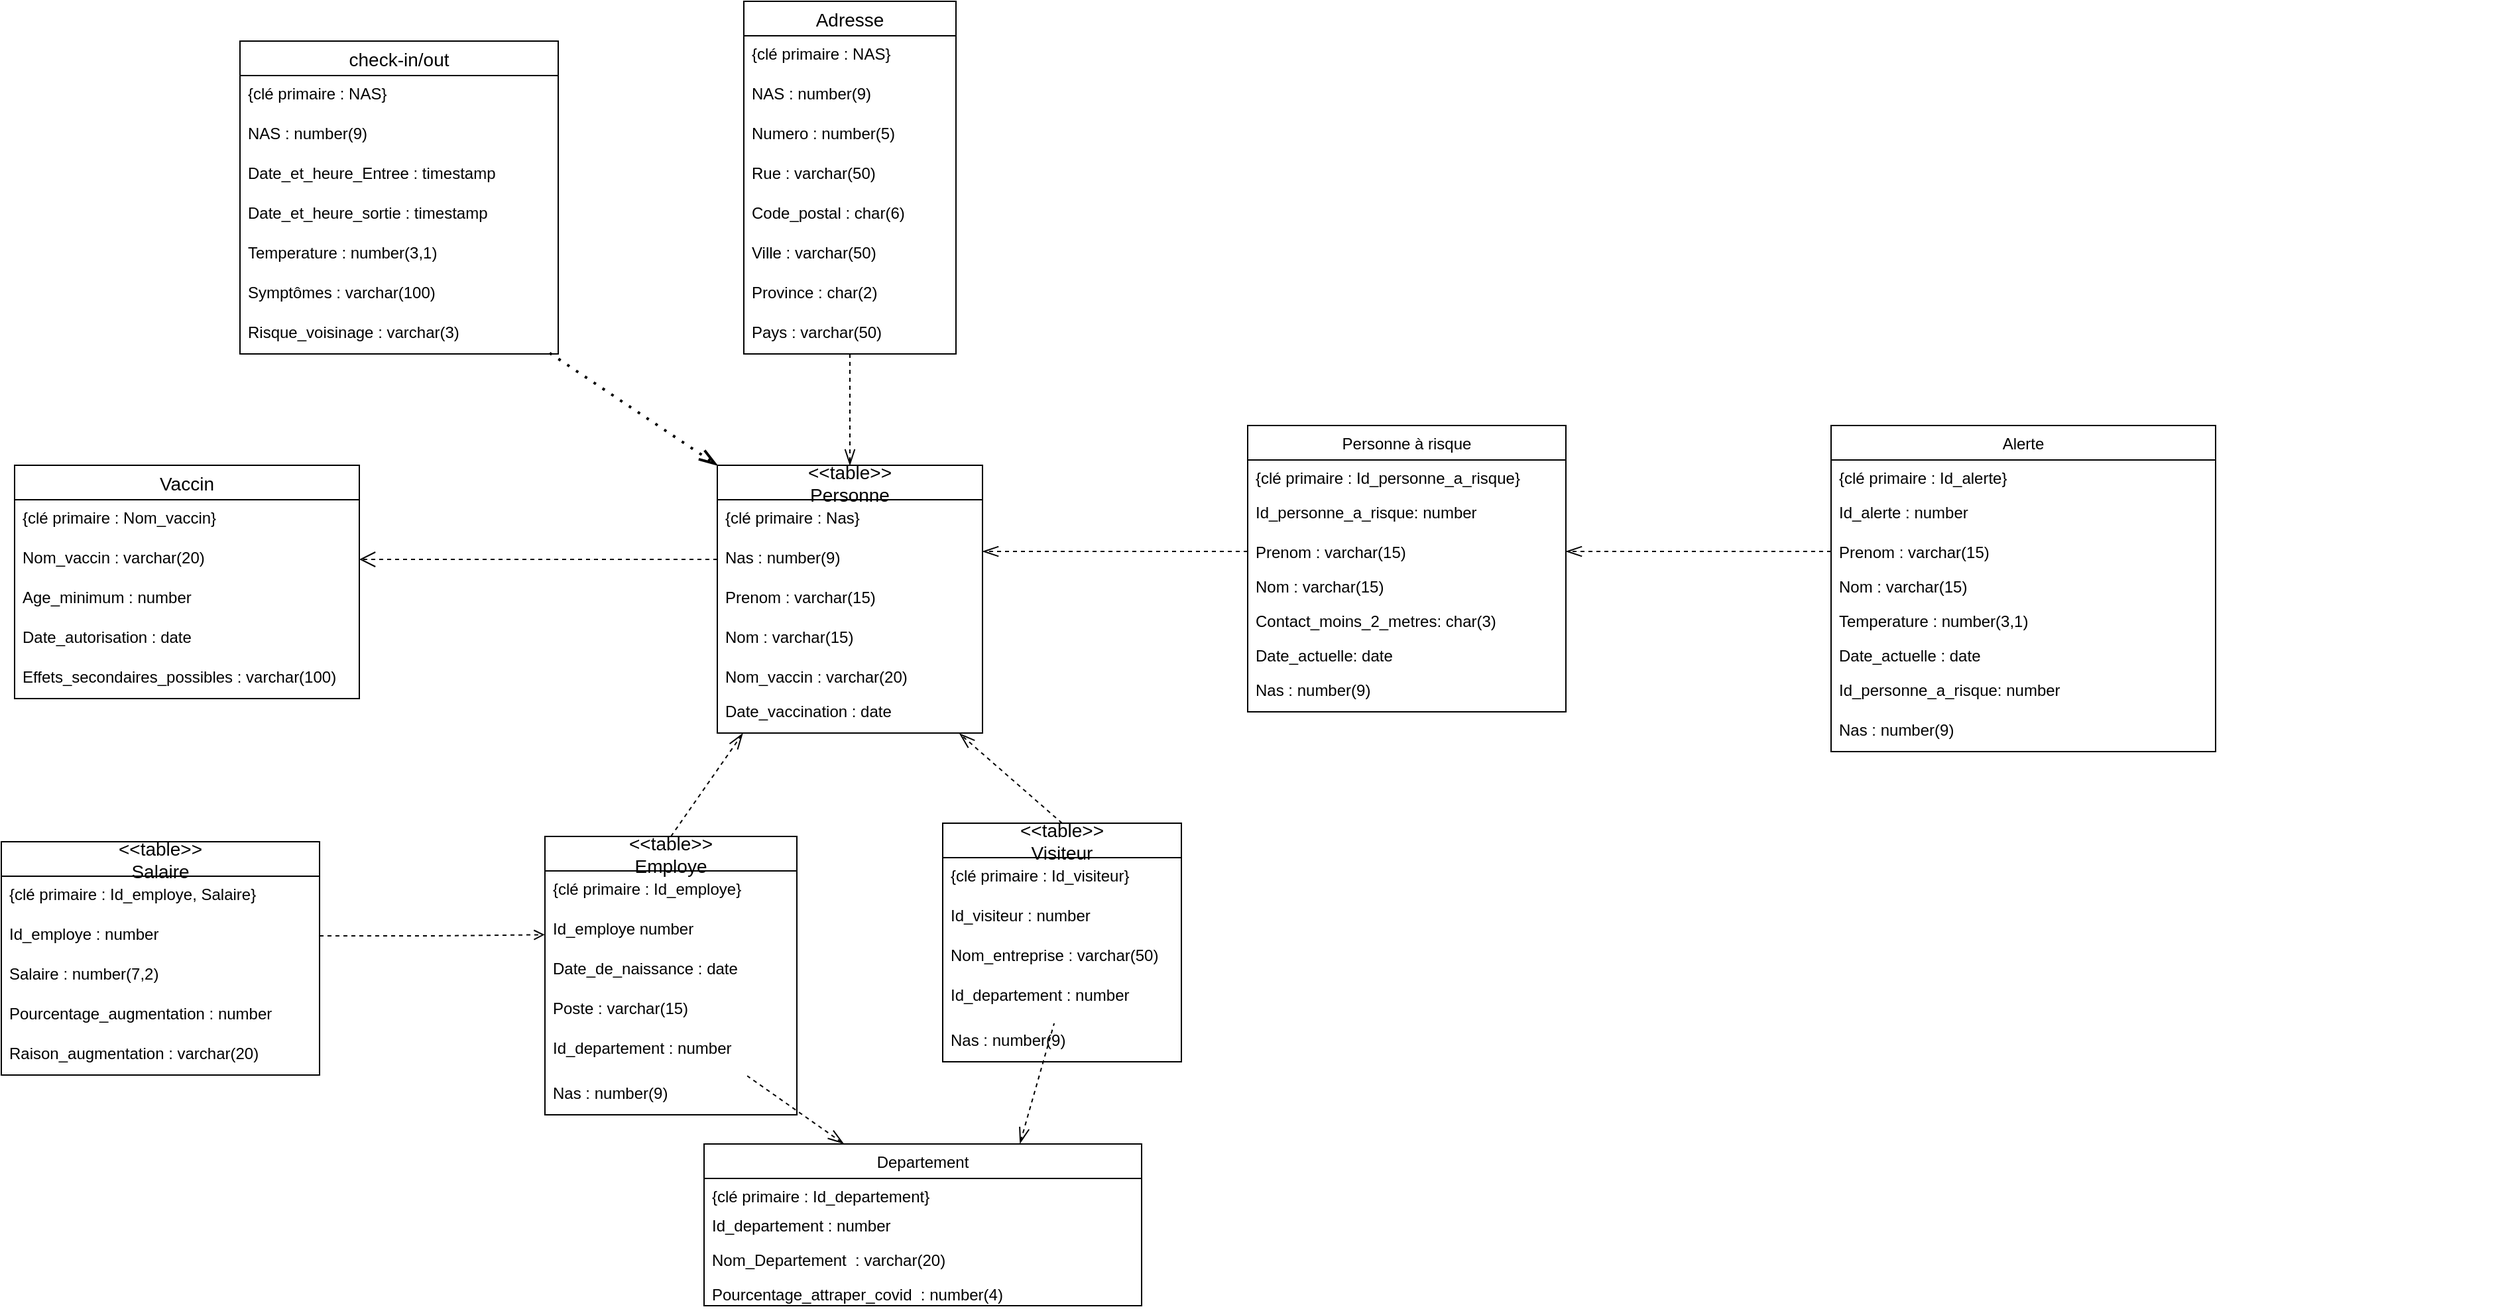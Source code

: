 <mxfile version="12.2.4" pages="1"><diagram id="13Bt-P4dqgrNArjQFNvF" name="Page-1"><mxGraphModel dx="1885" dy="1407" grid="1" gridSize="10" guides="1" tooltips="1" connect="1" arrows="1" fold="1" page="1" pageScale="1" pageWidth="1169" pageHeight="827" math="0" shadow="0"><root><mxCell id="0"/><mxCell id="1" parent="0"/><mxCell id="RjnQmGIeyo0QoKdNLxU8-1" value="Personne à risque" style="swimlane;fontStyle=0;childLayout=stackLayout;horizontal=1;startSize=26;horizontalStack=0;resizeParent=1;resizeParentMax=0;resizeLast=0;collapsible=1;marginBottom=0;" parent="1" vertex="1"><mxGeometry x="860" y="-380" width="240" height="216" as="geometry"/></mxCell><mxCell id="RjnQmGIeyo0QoKdNLxU8-2" value="{clé primaire : Id_personne_a_risque}" style="text;strokeColor=none;fillColor=none;align=left;verticalAlign=top;spacingLeft=4;spacingRight=4;overflow=hidden;rotatable=0;points=[[0,0.5],[1,0.5]];portConstraint=eastwest;fontStyle=0;" parent="RjnQmGIeyo0QoKdNLxU8-1" vertex="1"><mxGeometry y="26" width="240" height="26" as="geometry"/></mxCell><mxCell id="44ieYYPc8RUnGZOCH6iL-25" value="Id_personne_a_risque: number" style="text;strokeColor=none;fillColor=none;spacingLeft=4;spacingRight=4;overflow=hidden;rotatable=0;points=[[0,0.5],[1,0.5]];portConstraint=eastwest;fontSize=12;fontStyle=0" parent="RjnQmGIeyo0QoKdNLxU8-1" vertex="1"><mxGeometry y="52" width="240" height="30" as="geometry"/></mxCell><mxCell id="RjnQmGIeyo0QoKdNLxU8-3" value="Prenom : varchar(15)" style="text;strokeColor=none;fillColor=none;align=left;verticalAlign=top;spacingLeft=4;spacingRight=4;overflow=hidden;rotatable=0;points=[[0,0.5],[1,0.5]];portConstraint=eastwest;" parent="RjnQmGIeyo0QoKdNLxU8-1" vertex="1"><mxGeometry y="82" width="240" height="26" as="geometry"/></mxCell><mxCell id="RjnQmGIeyo0QoKdNLxU8-4" value="Nom : varchar(15)" style="text;strokeColor=none;fillColor=none;align=left;verticalAlign=top;spacingLeft=4;spacingRight=4;overflow=hidden;rotatable=0;points=[[0,0.5],[1,0.5]];portConstraint=eastwest;" parent="RjnQmGIeyo0QoKdNLxU8-1" vertex="1"><mxGeometry y="108" width="240" height="26" as="geometry"/></mxCell><mxCell id="RjnQmGIeyo0QoKdNLxU8-5" value="Contact_moins_2_metres: char(3)" style="text;strokeColor=none;fillColor=none;align=left;verticalAlign=top;spacingLeft=4;spacingRight=4;overflow=hidden;rotatable=0;points=[[0,0.5],[1,0.5]];portConstraint=eastwest;" parent="RjnQmGIeyo0QoKdNLxU8-1" vertex="1"><mxGeometry y="134" width="240" height="26" as="geometry"/></mxCell><mxCell id="RjnQmGIeyo0QoKdNLxU8-6" value="Date_actuelle: date" style="text;strokeColor=none;fillColor=none;align=left;verticalAlign=top;spacingLeft=4;spacingRight=4;overflow=hidden;rotatable=0;points=[[0,0.5],[1,0.5]];portConstraint=eastwest;" parent="RjnQmGIeyo0QoKdNLxU8-1" vertex="1"><mxGeometry y="160" width="240" height="26" as="geometry"/></mxCell><mxCell id="zjRdHAozizqstZHbO9Vi-3" value="Nas : number(9)" style="text;strokeColor=none;fillColor=none;spacingLeft=4;spacingRight=4;overflow=hidden;rotatable=0;points=[[0,0.5],[1,0.5]];portConstraint=eastwest;fontSize=12;fontStyle=0" parent="RjnQmGIeyo0QoKdNLxU8-1" vertex="1"><mxGeometry y="186" width="240" height="30" as="geometry"/></mxCell><mxCell id="RjnQmGIeyo0QoKdNLxU8-9" value="&lt;&lt;table&gt;&gt;&#10;Personne" style="swimlane;fontStyle=0;childLayout=stackLayout;horizontal=1;startSize=26;horizontalStack=0;resizeParent=1;resizeParentMax=0;resizeLast=0;collapsible=1;marginBottom=0;align=center;fontSize=14;labelBackgroundColor=none;swimlaneLine=1;glass=0;shadow=0;" parent="1" vertex="1"><mxGeometry x="460" y="-350" width="200" height="202" as="geometry"><mxRectangle x="480" y="-350" width="100" height="40" as="alternateBounds"/></mxGeometry></mxCell><mxCell id="RjnQmGIeyo0QoKdNLxU8-10" value="{clé primaire : Nas}" style="text;strokeColor=none;fillColor=none;spacingLeft=4;spacingRight=4;overflow=hidden;rotatable=0;points=[[0,0.5],[1,0.5]];portConstraint=eastwest;fontSize=12;fontStyle=0" parent="RjnQmGIeyo0QoKdNLxU8-9" vertex="1"><mxGeometry y="26" width="200" height="30" as="geometry"/></mxCell><mxCell id="RjnQmGIeyo0QoKdNLxU8-112" value="Nas : number(9)" style="text;strokeColor=none;fillColor=none;spacingLeft=4;spacingRight=4;overflow=hidden;rotatable=0;points=[[0,0.5],[1,0.5]];portConstraint=eastwest;fontSize=12;fontStyle=0" parent="RjnQmGIeyo0QoKdNLxU8-9" vertex="1"><mxGeometry y="56" width="200" height="30" as="geometry"/></mxCell><mxCell id="RjnQmGIeyo0QoKdNLxU8-11" value="Prenom : varchar(15)" style="text;strokeColor=none;fillColor=none;spacingLeft=4;spacingRight=4;overflow=hidden;rotatable=0;points=[[0,0.5],[1,0.5]];portConstraint=eastwest;fontSize=12;" parent="RjnQmGIeyo0QoKdNLxU8-9" vertex="1"><mxGeometry y="86" width="200" height="30" as="geometry"/></mxCell><mxCell id="OAPoO-V4D0nekAYcBf3D-3" value="Nom : varchar(15)" style="text;strokeColor=none;fillColor=none;spacingLeft=4;spacingRight=4;overflow=hidden;rotatable=0;points=[[0,0.5],[1,0.5]];portConstraint=eastwest;fontSize=12;" parent="RjnQmGIeyo0QoKdNLxU8-9" vertex="1"><mxGeometry y="116" width="200" height="30" as="geometry"/></mxCell><mxCell id="zjRdHAozizqstZHbO9Vi-4" value="Nom_vaccin : varchar(20)" style="text;strokeColor=none;fillColor=none;spacingLeft=4;spacingRight=4;overflow=hidden;rotatable=0;points=[[0,0.5],[1,0.5]];portConstraint=eastwest;fontSize=12;" parent="RjnQmGIeyo0QoKdNLxU8-9" vertex="1"><mxGeometry y="146" width="200" height="26" as="geometry"/></mxCell><mxCell id="RjnQmGIeyo0QoKdNLxU8-12" value="Date_vaccination : date" style="text;strokeColor=none;fillColor=none;spacingLeft=4;spacingRight=4;overflow=hidden;rotatable=0;points=[[0,0.5],[1,0.5]];portConstraint=eastwest;fontSize=12;" parent="RjnQmGIeyo0QoKdNLxU8-9" vertex="1"><mxGeometry y="172" width="200" height="30" as="geometry"/></mxCell><mxCell id="RjnQmGIeyo0QoKdNLxU8-18" value="&lt;&lt;table&gt;&gt;&#10;Employe" style="swimlane;fontStyle=0;childLayout=stackLayout;horizontal=1;startSize=26;horizontalStack=0;resizeParent=1;resizeParentMax=0;resizeLast=0;collapsible=1;marginBottom=0;align=center;fontSize=14;labelBackgroundColor=none;" parent="1" vertex="1"><mxGeometry x="330" y="-70" width="190" height="210" as="geometry"/></mxCell><mxCell id="RjnQmGIeyo0QoKdNLxU8-19" value="{clé primaire : Id_employe}" style="text;strokeColor=none;fillColor=none;spacingLeft=4;spacingRight=4;overflow=hidden;rotatable=0;points=[[0,0.5],[1,0.5]];portConstraint=eastwest;fontSize=12;fontStyle=0" parent="RjnQmGIeyo0QoKdNLxU8-18" vertex="1"><mxGeometry y="26" width="190" height="30" as="geometry"/></mxCell><mxCell id="RjnQmGIeyo0QoKdNLxU8-114" value="Id_employe number" style="text;strokeColor=none;fillColor=none;spacingLeft=4;spacingRight=4;overflow=hidden;rotatable=0;points=[[0,0.5],[1,0.5]];portConstraint=eastwest;fontSize=12;" parent="RjnQmGIeyo0QoKdNLxU8-18" vertex="1"><mxGeometry y="56" width="190" height="30" as="geometry"/></mxCell><mxCell id="RjnQmGIeyo0QoKdNLxU8-20" value="Date_de_naissance : date" style="text;strokeColor=none;fillColor=none;spacingLeft=4;spacingRight=4;overflow=hidden;rotatable=0;points=[[0,0.5],[1,0.5]];portConstraint=eastwest;fontSize=12;" parent="RjnQmGIeyo0QoKdNLxU8-18" vertex="1"><mxGeometry y="86" width="190" height="30" as="geometry"/></mxCell><mxCell id="RjnQmGIeyo0QoKdNLxU8-21" value="Poste : varchar(15)" style="text;strokeColor=none;fillColor=none;spacingLeft=4;spacingRight=4;overflow=hidden;rotatable=0;points=[[0,0.5],[1,0.5]];portConstraint=eastwest;fontSize=12;" parent="RjnQmGIeyo0QoKdNLxU8-18" vertex="1"><mxGeometry y="116" width="190" height="30" as="geometry"/></mxCell><mxCell id="RjnQmGIeyo0QoKdNLxU8-22" value="Id_departement : number" style="text;strokeColor=none;fillColor=none;spacingLeft=4;spacingRight=4;overflow=hidden;rotatable=0;points=[[0,0.5],[1,0.5]];portConstraint=eastwest;fontSize=12;" parent="RjnQmGIeyo0QoKdNLxU8-18" vertex="1"><mxGeometry y="146" width="190" height="34" as="geometry"/></mxCell><mxCell id="3" value="Nas : number(9)" style="text;strokeColor=none;fillColor=none;spacingLeft=4;spacingRight=4;overflow=hidden;rotatable=0;points=[[0,0.5],[1,0.5]];portConstraint=eastwest;fontSize=12;" vertex="1" parent="RjnQmGIeyo0QoKdNLxU8-18"><mxGeometry y="180" width="190" height="30" as="geometry"/></mxCell><mxCell id="RjnQmGIeyo0QoKdNLxU8-26" value="&lt;&lt;table&gt;&gt;&#10;Visiteur" style="swimlane;fontStyle=0;childLayout=stackLayout;horizontal=1;startSize=26;horizontalStack=0;resizeParent=1;resizeParentMax=0;resizeLast=0;collapsible=1;marginBottom=0;align=center;fontSize=14;labelBackgroundColor=none;" parent="1" vertex="1"><mxGeometry x="630" y="-80" width="180" height="180" as="geometry"/></mxCell><mxCell id="RjnQmGIeyo0QoKdNLxU8-27" value="{clé primaire : Id_visiteur}" style="text;strokeColor=none;fillColor=none;spacingLeft=4;spacingRight=4;overflow=hidden;rotatable=0;points=[[0,0.5],[1,0.5]];portConstraint=eastwest;fontSize=12;fontStyle=0" parent="RjnQmGIeyo0QoKdNLxU8-26" vertex="1"><mxGeometry y="26" width="180" height="30" as="geometry"/></mxCell><mxCell id="RjnQmGIeyo0QoKdNLxU8-117" value="Id_visiteur : number" style="text;strokeColor=none;fillColor=none;spacingLeft=4;spacingRight=4;overflow=hidden;rotatable=0;points=[[0,0.5],[1,0.5]];portConstraint=eastwest;fontSize=12;" parent="RjnQmGIeyo0QoKdNLxU8-26" vertex="1"><mxGeometry y="56" width="180" height="30" as="geometry"/></mxCell><mxCell id="RjnQmGIeyo0QoKdNLxU8-116" value="Nom_entreprise : varchar(50)" style="text;strokeColor=none;fillColor=none;spacingLeft=4;spacingRight=4;overflow=hidden;rotatable=0;points=[[0,0.5],[1,0.5]];portConstraint=eastwest;fontSize=12;" parent="RjnQmGIeyo0QoKdNLxU8-26" vertex="1"><mxGeometry y="86" width="180" height="30" as="geometry"/></mxCell><mxCell id="OAPoO-V4D0nekAYcBf3D-1" value="Id_departement : number" style="text;strokeColor=none;fillColor=none;spacingLeft=4;spacingRight=4;overflow=hidden;rotatable=0;points=[[0,0.5],[1,0.5]];portConstraint=eastwest;fontSize=12;" parent="RjnQmGIeyo0QoKdNLxU8-26" vertex="1"><mxGeometry y="116" width="180" height="34" as="geometry"/></mxCell><mxCell id="2" value="Nas : number(9)" style="text;strokeColor=none;fillColor=none;spacingLeft=4;spacingRight=4;overflow=hidden;rotatable=0;points=[[0,0.5],[1,0.5]];portConstraint=eastwest;fontSize=12;fontStyle=0" vertex="1" parent="RjnQmGIeyo0QoKdNLxU8-26"><mxGeometry y="150" width="180" height="30" as="geometry"/></mxCell><mxCell id="RjnQmGIeyo0QoKdNLxU8-29" value="Departement" style="swimlane;fontStyle=0;childLayout=stackLayout;horizontal=1;startSize=26;horizontalStack=0;resizeParent=1;resizeParentMax=0;resizeLast=0;collapsible=1;marginBottom=0;" parent="1" vertex="1"><mxGeometry x="450" y="162" width="330" height="122" as="geometry"/></mxCell><mxCell id="44ieYYPc8RUnGZOCH6iL-2" value="{clé primaire : Id_departement}" style="text;strokeColor=none;fillColor=none;align=left;verticalAlign=top;spacingLeft=4;spacingRight=4;overflow=hidden;rotatable=0;points=[[0,0.5],[1,0.5]];portConstraint=eastwest;" parent="RjnQmGIeyo0QoKdNLxU8-29" vertex="1"><mxGeometry y="26" width="330" height="22" as="geometry"/></mxCell><mxCell id="RjnQmGIeyo0QoKdNLxU8-30" value="Id_departement : number" style="text;strokeColor=none;fillColor=none;align=left;verticalAlign=top;spacingLeft=4;spacingRight=4;overflow=hidden;rotatable=0;points=[[0,0.5],[1,0.5]];portConstraint=eastwest;fontStyle=0" parent="RjnQmGIeyo0QoKdNLxU8-29" vertex="1"><mxGeometry y="48" width="330" height="26" as="geometry"/></mxCell><mxCell id="RjnQmGIeyo0QoKdNLxU8-31" value="Nom_Departement  : varchar(20)" style="text;strokeColor=none;fillColor=none;align=left;verticalAlign=top;spacingLeft=4;spacingRight=4;overflow=hidden;rotatable=0;points=[[0,0.5],[1,0.5]];portConstraint=eastwest;" parent="RjnQmGIeyo0QoKdNLxU8-29" vertex="1"><mxGeometry y="74" width="330" height="26" as="geometry"/></mxCell><mxCell id="RjnQmGIeyo0QoKdNLxU8-32" value="Pourcentage_attraper_covid  : number(4)" style="text;strokeColor=none;fillColor=none;align=left;verticalAlign=top;spacingLeft=4;spacingRight=4;overflow=hidden;rotatable=0;points=[[0,0.5],[1,0.5]];portConstraint=eastwest;" parent="RjnQmGIeyo0QoKdNLxU8-29" vertex="1"><mxGeometry y="100" width="330" height="22" as="geometry"/></mxCell><mxCell id="RjnQmGIeyo0QoKdNLxU8-42" value="Alerte" style="swimlane;fontStyle=0;childLayout=stackLayout;horizontal=1;startSize=26;horizontalStack=0;resizeParent=1;resizeParentMax=0;resizeLast=0;collapsible=1;marginBottom=0;strokeWidth=1;" parent="1" vertex="1"><mxGeometry x="1300" y="-380" width="290" height="246" as="geometry"/></mxCell><mxCell id="RjnQmGIeyo0QoKdNLxU8-43" value="{clé primaire : Id_alerte}" style="text;strokeColor=none;fillColor=none;align=left;verticalAlign=top;spacingLeft=4;spacingRight=4;overflow=hidden;rotatable=0;points=[[0,0.5],[1,0.5]];portConstraint=eastwest;fontStyle=0;" parent="RjnQmGIeyo0QoKdNLxU8-42" vertex="1"><mxGeometry y="26" width="290" height="26" as="geometry"/></mxCell><mxCell id="44ieYYPc8RUnGZOCH6iL-26" value="Id_alerte : number" style="text;strokeColor=none;fillColor=none;spacingLeft=4;spacingRight=4;overflow=hidden;rotatable=0;points=[[0,0.5],[1,0.5]];portConstraint=eastwest;fontSize=12;fontStyle=0" parent="RjnQmGIeyo0QoKdNLxU8-42" vertex="1"><mxGeometry y="52" width="290" height="30" as="geometry"/></mxCell><mxCell id="RjnQmGIeyo0QoKdNLxU8-44" value="Prenom : varchar(15)" style="text;strokeColor=none;fillColor=none;align=left;verticalAlign=top;spacingLeft=4;spacingRight=4;overflow=hidden;rotatable=0;points=[[0,0.5],[1,0.5]];portConstraint=eastwest;" parent="RjnQmGIeyo0QoKdNLxU8-42" vertex="1"><mxGeometry y="82" width="290" height="26" as="geometry"/></mxCell><mxCell id="RjnQmGIeyo0QoKdNLxU8-45" value="Nom : varchar(15)" style="text;strokeColor=none;fillColor=none;align=left;verticalAlign=top;spacingLeft=4;spacingRight=4;overflow=hidden;rotatable=0;points=[[0,0.5],[1,0.5]];portConstraint=eastwest;" parent="RjnQmGIeyo0QoKdNLxU8-42" vertex="1"><mxGeometry y="108" width="290" height="26" as="geometry"/></mxCell><mxCell id="RjnQmGIeyo0QoKdNLxU8-46" value="Temperature : number(3,1)" style="text;strokeColor=none;fillColor=none;align=left;verticalAlign=top;spacingLeft=4;spacingRight=4;overflow=hidden;rotatable=0;points=[[0,0.5],[1,0.5]];portConstraint=eastwest;" parent="RjnQmGIeyo0QoKdNLxU8-42" vertex="1"><mxGeometry y="134" width="290" height="26" as="geometry"/></mxCell><mxCell id="RjnQmGIeyo0QoKdNLxU8-47" value="Date_actuelle : date" style="text;strokeColor=none;fillColor=none;align=left;verticalAlign=top;spacingLeft=4;spacingRight=4;overflow=hidden;rotatable=0;points=[[0,0.5],[1,0.5]];portConstraint=eastwest;" parent="RjnQmGIeyo0QoKdNLxU8-42" vertex="1"><mxGeometry y="160" width="290" height="26" as="geometry"/></mxCell><mxCell id="zjRdHAozizqstZHbO9Vi-2" value="Id_personne_a_risque: number" style="text;strokeColor=none;fillColor=none;spacingLeft=4;spacingRight=4;overflow=hidden;rotatable=0;points=[[0,0.5],[1,0.5]];portConstraint=eastwest;fontSize=12;fontStyle=0" parent="RjnQmGIeyo0QoKdNLxU8-42" vertex="1"><mxGeometry y="186" width="290" height="30" as="geometry"/></mxCell><mxCell id="zjRdHAozizqstZHbO9Vi-1" value="Nas : number(9)" style="text;strokeColor=none;fillColor=none;spacingLeft=4;spacingRight=4;overflow=hidden;rotatable=0;points=[[0,0.5],[1,0.5]];portConstraint=eastwest;fontSize=12;fontStyle=0" parent="RjnQmGIeyo0QoKdNLxU8-42" vertex="1"><mxGeometry y="216" width="290" height="30" as="geometry"/></mxCell><mxCell id="RjnQmGIeyo0QoKdNLxU8-60" value="Vaccin" style="swimlane;fontStyle=0;childLayout=stackLayout;horizontal=1;startSize=26;horizontalStack=0;resizeParent=1;resizeParentMax=0;resizeLast=0;collapsible=1;marginBottom=0;align=center;fontSize=14;labelBackgroundColor=none;" parent="1" vertex="1"><mxGeometry x="-70" y="-350" width="260" height="176" as="geometry"/></mxCell><mxCell id="RjnQmGIeyo0QoKdNLxU8-61" value="{clé primaire : Nom_vaccin}" style="text;strokeColor=none;fillColor=none;spacingLeft=4;spacingRight=4;overflow=hidden;rotatable=0;points=[[0,0.5],[1,0.5]];portConstraint=eastwest;fontSize=12;fontStyle=0" parent="RjnQmGIeyo0QoKdNLxU8-60" vertex="1"><mxGeometry y="26" width="260" height="30" as="geometry"/></mxCell><mxCell id="RjnQmGIeyo0QoKdNLxU8-122" value="Nom_vaccin : varchar(20)" style="text;strokeColor=none;fillColor=none;spacingLeft=4;spacingRight=4;overflow=hidden;rotatable=0;points=[[0,0.5],[1,0.5]];portConstraint=eastwest;fontSize=12;fontStyle=0" parent="RjnQmGIeyo0QoKdNLxU8-60" vertex="1"><mxGeometry y="56" width="260" height="30" as="geometry"/></mxCell><mxCell id="RjnQmGIeyo0QoKdNLxU8-62" value="Age_minimum : number" style="text;strokeColor=none;fillColor=none;spacingLeft=4;spacingRight=4;overflow=hidden;rotatable=0;points=[[0,0.5],[1,0.5]];portConstraint=eastwest;fontSize=12;" parent="RjnQmGIeyo0QoKdNLxU8-60" vertex="1"><mxGeometry y="86" width="260" height="30" as="geometry"/></mxCell><mxCell id="RjnQmGIeyo0QoKdNLxU8-63" value="Date_autorisation : date" style="text;strokeColor=none;fillColor=none;spacingLeft=4;spacingRight=4;overflow=hidden;rotatable=0;points=[[0,0.5],[1,0.5]];portConstraint=eastwest;fontSize=12;" parent="RjnQmGIeyo0QoKdNLxU8-60" vertex="1"><mxGeometry y="116" width="260" height="30" as="geometry"/></mxCell><mxCell id="RjnQmGIeyo0QoKdNLxU8-64" value="Effets_secondaires_possibles : varchar(100)" style="text;strokeColor=none;fillColor=none;spacingLeft=4;spacingRight=4;overflow=hidden;rotatable=0;points=[[0,0.5],[1,0.5]];portConstraint=eastwest;fontSize=12;" parent="RjnQmGIeyo0QoKdNLxU8-60" vertex="1"><mxGeometry y="146" width="260" height="30" as="geometry"/></mxCell><mxCell id="RjnQmGIeyo0QoKdNLxU8-67" value="&lt;&lt;table&gt;&gt;&#10;Salaire" style="swimlane;fontStyle=0;childLayout=stackLayout;horizontal=1;startSize=26;horizontalStack=0;resizeParent=1;resizeParentMax=0;resizeLast=0;collapsible=1;marginBottom=0;align=center;fontSize=14;strokeWidth=1;" parent="1" vertex="1"><mxGeometry x="-80" y="-66" width="240" height="176" as="geometry"/></mxCell><mxCell id="RjnQmGIeyo0QoKdNLxU8-106" value="{clé primaire : Id_employe, Salaire}" style="text;strokeColor=none;fillColor=none;spacingLeft=4;spacingRight=4;overflow=hidden;rotatable=0;points=[[0,0.5],[1,0.5]];portConstraint=eastwest;fontSize=12;fontStyle=0" parent="RjnQmGIeyo0QoKdNLxU8-67" vertex="1"><mxGeometry y="26" width="240" height="30" as="geometry"/></mxCell><mxCell id="RjnQmGIeyo0QoKdNLxU8-110" value="Id_employe : number" style="text;strokeColor=none;fillColor=none;spacingLeft=4;spacingRight=4;overflow=hidden;rotatable=0;points=[[0,0.5],[1,0.5]];portConstraint=eastwest;fontSize=12;fontStyle=0" parent="RjnQmGIeyo0QoKdNLxU8-67" vertex="1"><mxGeometry y="56" width="240" height="30" as="geometry"/></mxCell><mxCell id="RjnQmGIeyo0QoKdNLxU8-68" value="Salaire : number(7,2)" style="text;strokeColor=none;fillColor=none;spacingLeft=4;spacingRight=4;overflow=hidden;rotatable=0;points=[[0,0.5],[1,0.5]];portConstraint=eastwest;fontSize=12;fontStyle=0" parent="RjnQmGIeyo0QoKdNLxU8-67" vertex="1"><mxGeometry y="86" width="240" height="30" as="geometry"/></mxCell><mxCell id="RjnQmGIeyo0QoKdNLxU8-69" value="Pourcentage_augmentation : number" style="text;strokeColor=none;fillColor=none;spacingLeft=4;spacingRight=4;overflow=hidden;rotatable=0;points=[[0,0.5],[1,0.5]];portConstraint=eastwest;fontSize=12;" parent="RjnQmGIeyo0QoKdNLxU8-67" vertex="1"><mxGeometry y="116" width="240" height="30" as="geometry"/></mxCell><mxCell id="RjnQmGIeyo0QoKdNLxU8-70" value="Raison_augmentation : varchar(20)" style="text;strokeColor=none;fillColor=none;spacingLeft=4;spacingRight=4;overflow=hidden;rotatable=0;points=[[0,0.5],[1,0.5]];portConstraint=eastwest;fontSize=12;" parent="RjnQmGIeyo0QoKdNLxU8-67" vertex="1"><mxGeometry y="146" width="240" height="30" as="geometry"/></mxCell><mxCell id="RjnQmGIeyo0QoKdNLxU8-101" style="edgeStyle=orthogonalEdgeStyle;rounded=0;orthogonalLoop=1;jettySize=auto;html=1;exitX=0.5;exitY=1;exitDx=0;exitDy=0;entryX=0.5;entryY=0;entryDx=0;entryDy=0;endArrow=openThin;endFill=0;targetPerimeterSpacing=0;endSize=10;dashed=1;" parent="1" source="RjnQmGIeyo0QoKdNLxU8-71" target="RjnQmGIeyo0QoKdNLxU8-9" edge="1"><mxGeometry relative="1" as="geometry"/></mxCell><mxCell id="RjnQmGIeyo0QoKdNLxU8-71" value="Adresse" style="swimlane;fontStyle=0;childLayout=stackLayout;horizontal=1;startSize=26;horizontalStack=0;resizeParent=1;resizeParentMax=0;resizeLast=0;collapsible=1;marginBottom=0;align=center;fontSize=14;strokeWidth=1;" parent="1" vertex="1"><mxGeometry x="480" y="-700" width="160" height="266" as="geometry"/></mxCell><mxCell id="RjnQmGIeyo0QoKdNLxU8-102" value="{clé primaire : NAS}" style="text;strokeColor=none;fillColor=none;spacingLeft=4;spacingRight=4;overflow=hidden;rotatable=0;points=[[0,0.5],[1,0.5]];portConstraint=eastwest;fontSize=12;" parent="RjnQmGIeyo0QoKdNLxU8-71" vertex="1"><mxGeometry y="26" width="160" height="30" as="geometry"/></mxCell><mxCell id="RjnQmGIeyo0QoKdNLxU8-103" value="NAS : number(9)" style="text;strokeColor=none;fillColor=none;spacingLeft=4;spacingRight=4;overflow=hidden;rotatable=0;points=[[0,0.5],[1,0.5]];portConstraint=eastwest;fontSize=12;" parent="RjnQmGIeyo0QoKdNLxU8-71" vertex="1"><mxGeometry y="56" width="160" height="30" as="geometry"/></mxCell><mxCell id="RjnQmGIeyo0QoKdNLxU8-72" value="Numero : number(5)" style="text;strokeColor=none;fillColor=none;spacingLeft=4;spacingRight=4;overflow=hidden;rotatable=0;points=[[0,0.5],[1,0.5]];portConstraint=eastwest;fontSize=12;" parent="RjnQmGIeyo0QoKdNLxU8-71" vertex="1"><mxGeometry y="86" width="160" height="30" as="geometry"/></mxCell><mxCell id="RjnQmGIeyo0QoKdNLxU8-73" value="Rue : varchar(50)" style="text;strokeColor=none;fillColor=none;spacingLeft=4;spacingRight=4;overflow=hidden;rotatable=0;points=[[0,0.5],[1,0.5]];portConstraint=eastwest;fontSize=12;" parent="RjnQmGIeyo0QoKdNLxU8-71" vertex="1"><mxGeometry y="116" width="160" height="30" as="geometry"/></mxCell><mxCell id="RjnQmGIeyo0QoKdNLxU8-74" value="Code_postal : char(6)" style="text;strokeColor=none;fillColor=none;spacingLeft=4;spacingRight=4;overflow=hidden;rotatable=0;points=[[0,0.5],[1,0.5]];portConstraint=eastwest;fontSize=12;" parent="RjnQmGIeyo0QoKdNLxU8-71" vertex="1"><mxGeometry y="146" width="160" height="30" as="geometry"/></mxCell><mxCell id="RjnQmGIeyo0QoKdNLxU8-75" value="Ville : varchar(50)" style="text;strokeColor=none;fillColor=none;spacingLeft=4;spacingRight=4;overflow=hidden;rotatable=0;points=[[0,0.5],[1,0.5]];portConstraint=eastwest;fontSize=12;" parent="RjnQmGIeyo0QoKdNLxU8-71" vertex="1"><mxGeometry y="176" width="160" height="30" as="geometry"/></mxCell><mxCell id="RjnQmGIeyo0QoKdNLxU8-76" value="Province : char(2)" style="text;strokeColor=none;fillColor=none;spacingLeft=4;spacingRight=4;overflow=hidden;rotatable=0;points=[[0,0.5],[1,0.5]];portConstraint=eastwest;fontSize=12;" parent="RjnQmGIeyo0QoKdNLxU8-71" vertex="1"><mxGeometry y="206" width="160" height="30" as="geometry"/></mxCell><mxCell id="RjnQmGIeyo0QoKdNLxU8-77" value="Pays : varchar(50)" style="text;strokeColor=none;fillColor=none;spacingLeft=4;spacingRight=4;overflow=hidden;rotatable=0;points=[[0,0.5],[1,0.5]];portConstraint=eastwest;fontSize=12;" parent="RjnQmGIeyo0QoKdNLxU8-71" vertex="1"><mxGeometry y="236" width="160" height="30" as="geometry"/></mxCell><mxCell id="RjnQmGIeyo0QoKdNLxU8-94" style="edgeStyle=orthogonalEdgeStyle;rounded=0;orthogonalLoop=1;jettySize=auto;html=1;exitX=0.5;exitY=1;exitDx=0;exitDy=0;startArrow=classic;startFill=1;endArrow=none;endFill=0;" parent="1" edge="1"><mxGeometry relative="1" as="geometry"><mxPoint x="1795" y="-143" as="sourcePoint"/><mxPoint x="1795" y="-143" as="targetPoint"/></mxGeometry></mxCell><mxCell id="RjnQmGIeyo0QoKdNLxU8-95" value="" style="endArrow=openThin;html=1;entryX=0.096;entryY=1.01;entryDx=0;entryDy=0;entryPerimeter=0;exitX=0.5;exitY=0;exitDx=0;exitDy=0;endFill=0;endSize=10;dashed=1;" parent="1" source="RjnQmGIeyo0QoKdNLxU8-18" target="RjnQmGIeyo0QoKdNLxU8-12" edge="1"><mxGeometry width="50" height="50" relative="1" as="geometry"><mxPoint x="480" y="-10" as="sourcePoint"/><mxPoint x="530" y="-60" as="targetPoint"/></mxGeometry></mxCell><mxCell id="RjnQmGIeyo0QoKdNLxU8-97" value="" style="endArrow=openThin;html=1;entryX=0.913;entryY=1.012;entryDx=0;entryDy=0;entryPerimeter=0;exitX=0.5;exitY=0;exitDx=0;exitDy=0;endFill=0;endSize=10;dashed=1;" parent="1" source="RjnQmGIeyo0QoKdNLxU8-26" target="RjnQmGIeyo0QoKdNLxU8-12" edge="1"><mxGeometry width="50" height="50" relative="1" as="geometry"><mxPoint x="500" y="-90" as="sourcePoint"/><mxPoint x="550" y="-140" as="targetPoint"/></mxGeometry></mxCell><mxCell id="RjnQmGIeyo0QoKdNLxU8-119" style="edgeStyle=orthogonalEdgeStyle;rounded=0;jumpSize=17;orthogonalLoop=1;jettySize=auto;html=1;entryX=1;entryY=0.3;entryDx=0;entryDy=0;entryPerimeter=0;dashed=1;startArrow=none;startFill=0;endArrow=openThin;endFill=0;endSize=10;targetPerimeterSpacing=0;" parent="1" source="RjnQmGIeyo0QoKdNLxU8-3" target="RjnQmGIeyo0QoKdNLxU8-112" edge="1"><mxGeometry relative="1" as="geometry"/></mxCell><mxCell id="RjnQmGIeyo0QoKdNLxU8-120" style="edgeStyle=orthogonalEdgeStyle;rounded=0;jumpSize=17;orthogonalLoop=1;jettySize=auto;html=1;entryX=1;entryY=0.5;entryDx=0;entryDy=0;dashed=1;startArrow=none;startFill=0;endArrow=openThin;endFill=0;endSize=10;targetPerimeterSpacing=0;" parent="1" source="RjnQmGIeyo0QoKdNLxU8-44" target="RjnQmGIeyo0QoKdNLxU8-3" edge="1"><mxGeometry relative="1" as="geometry"/></mxCell><mxCell id="RjnQmGIeyo0QoKdNLxU8-123" style="edgeStyle=orthogonalEdgeStyle;rounded=0;jumpSize=17;orthogonalLoop=1;jettySize=auto;html=1;exitX=0;exitY=0.5;exitDx=0;exitDy=0;entryX=1;entryY=0.5;entryDx=0;entryDy=0;dashed=1;fontColor=#000000;startArrow=none;startFill=0;endArrow=open;endFill=0;endSize=10;targetPerimeterSpacing=0;startSize=10;" parent="1" source="RjnQmGIeyo0QoKdNLxU8-112" target="RjnQmGIeyo0QoKdNLxU8-122" edge="1"><mxGeometry relative="1" as="geometry"/></mxCell><mxCell id="44ieYYPc8RUnGZOCH6iL-5" value="" style="endArrow=none;html=1;entryX=0.803;entryY=1.019;entryDx=0;entryDy=0;entryPerimeter=0;exitX=0.319;exitY=-0.002;exitDx=0;exitDy=0;endFill=0;endSize=10;dashed=1;exitPerimeter=0;startArrow=openThin;startFill=0;startSize=10;" parent="1" source="RjnQmGIeyo0QoKdNLxU8-29" target="RjnQmGIeyo0QoKdNLxU8-22" edge="1"><mxGeometry width="50" height="50" relative="1" as="geometry"><mxPoint x="580" y="93.7" as="sourcePoint"/><mxPoint x="660.36" y="50.0" as="targetPoint"/></mxGeometry></mxCell><mxCell id="44ieYYPc8RUnGZOCH6iL-6" value="" style="endArrow=none;html=1;endFill=0;endSize=10;dashed=1;exitX=0.722;exitY=-0.003;exitDx=0;exitDy=0;exitPerimeter=0;entryX=0.467;entryY=1.029;entryDx=0;entryDy=0;entryPerimeter=0;startArrow=openThin;startFill=0;startSize=10;" parent="1" source="RjnQmGIeyo0QoKdNLxU8-29" target="OAPoO-V4D0nekAYcBf3D-1" edge="1"><mxGeometry width="50" height="50" relative="1" as="geometry"><mxPoint x="640" y="150" as="sourcePoint"/><mxPoint x="730" y="-10" as="targetPoint"/></mxGeometry></mxCell><mxCell id="44ieYYPc8RUnGZOCH6iL-11" value="check-in/out" style="swimlane;fontStyle=0;childLayout=stackLayout;horizontal=1;startSize=26;horizontalStack=0;resizeParent=1;resizeParentMax=0;resizeLast=0;collapsible=1;marginBottom=0;align=center;fontSize=14;labelBackgroundColor=#FFFFFF;" parent="1" vertex="1"><mxGeometry x="100" y="-670" width="240" height="236" as="geometry"/></mxCell><mxCell id="44ieYYPc8RUnGZOCH6iL-18" value="{clé primaire : NAS}" style="text;strokeColor=none;fillColor=none;spacingLeft=4;spacingRight=4;overflow=hidden;rotatable=0;points=[[0,0.5],[1,0.5]];portConstraint=eastwest;fontSize=12;fontStyle=0" parent="44ieYYPc8RUnGZOCH6iL-11" vertex="1"><mxGeometry y="26" width="240" height="30" as="geometry"/></mxCell><mxCell id="44ieYYPc8RUnGZOCH6iL-22" value="NAS : number(9)" style="text;strokeColor=none;fillColor=none;spacingLeft=4;spacingRight=4;overflow=hidden;rotatable=0;points=[[0,0.5],[1,0.5]];portConstraint=eastwest;fontSize=12;" parent="44ieYYPc8RUnGZOCH6iL-11" vertex="1"><mxGeometry y="56" width="240" height="30" as="geometry"/></mxCell><mxCell id="44ieYYPc8RUnGZOCH6iL-12" value="Date_et_heure_Entree : timestamp" style="text;strokeColor=none;fillColor=none;spacingLeft=4;spacingRight=4;overflow=hidden;rotatable=0;points=[[0,0.5],[1,0.5]];portConstraint=eastwest;fontSize=12;" parent="44ieYYPc8RUnGZOCH6iL-11" vertex="1"><mxGeometry y="86" width="240" height="30" as="geometry"/></mxCell><mxCell id="44ieYYPc8RUnGZOCH6iL-13" value="Date_et_heure_sortie : timestamp" style="text;strokeColor=none;fillColor=none;spacingLeft=4;spacingRight=4;overflow=hidden;rotatable=0;points=[[0,0.5],[1,0.5]];portConstraint=eastwest;fontSize=12;" parent="44ieYYPc8RUnGZOCH6iL-11" vertex="1"><mxGeometry y="116" width="240" height="30" as="geometry"/></mxCell><mxCell id="44ieYYPc8RUnGZOCH6iL-14" value="Temperature : number(3,1)" style="text;strokeColor=none;fillColor=none;spacingLeft=4;spacingRight=4;overflow=hidden;rotatable=0;points=[[0,0.5],[1,0.5]];portConstraint=eastwest;fontSize=12;" parent="44ieYYPc8RUnGZOCH6iL-11" vertex="1"><mxGeometry y="146" width="240" height="30" as="geometry"/></mxCell><mxCell id="44ieYYPc8RUnGZOCH6iL-15" value="Symptômes : varchar(100)" style="text;strokeColor=none;fillColor=none;spacingLeft=4;spacingRight=4;overflow=hidden;rotatable=0;points=[[0,0.5],[1,0.5]];portConstraint=eastwest;fontSize=12;" parent="44ieYYPc8RUnGZOCH6iL-11" vertex="1"><mxGeometry y="176" width="240" height="30" as="geometry"/></mxCell><mxCell id="44ieYYPc8RUnGZOCH6iL-16" value="Risque_voisinage : varchar(3)" style="text;strokeColor=none;fillColor=none;spacingLeft=4;spacingRight=4;overflow=hidden;rotatable=0;points=[[0,0.5],[1,0.5]];portConstraint=eastwest;fontSize=12;" parent="44ieYYPc8RUnGZOCH6iL-11" vertex="1"><mxGeometry y="206" width="240" height="30" as="geometry"/></mxCell><mxCell id="44ieYYPc8RUnGZOCH6iL-20" value="" style="endArrow=openThin;dashed=1;html=1;dashPattern=1 3;strokeWidth=2;endSize=10;entryX=0;entryY=0;entryDx=0;entryDy=0;endFill=0;exitX=0.973;exitY=0.977;exitDx=0;exitDy=0;exitPerimeter=0;" parent="1" source="44ieYYPc8RUnGZOCH6iL-16" target="RjnQmGIeyo0QoKdNLxU8-9" edge="1"><mxGeometry width="50" height="50" relative="1" as="geometry"><mxPoint x="271" y="-464" as="sourcePoint"/><mxPoint x="480" y="-470" as="targetPoint"/></mxGeometry></mxCell><mxCell id="zjRdHAozizqstZHbO9Vi-5" style="edgeStyle=orthogonalEdgeStyle;rounded=0;orthogonalLoop=1;jettySize=auto;html=1;exitX=1;exitY=0.5;exitDx=0;exitDy=0;entryX=-0.001;entryY=0.606;entryDx=0;entryDy=0;entryPerimeter=0;startArrow=none;startFill=0;endArrow=open;endFill=0;dashed=1;" parent="1" source="RjnQmGIeyo0QoKdNLxU8-110" target="RjnQmGIeyo0QoKdNLxU8-114" edge="1"><mxGeometry relative="1" as="geometry"/></mxCell></root></mxGraphModel></diagram></mxfile>